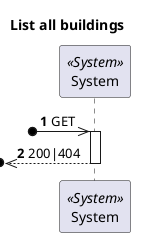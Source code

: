 @startuml
'https://plantuml.com/sequence-diagram

autonumber
skinparam packageStyle rect

title List all buildings

participant "System" as Sys <<System>>

?o->> Sys : GET

activate Sys
?o<<-- Sys : 200|404
deactivate Sys


@enduml
